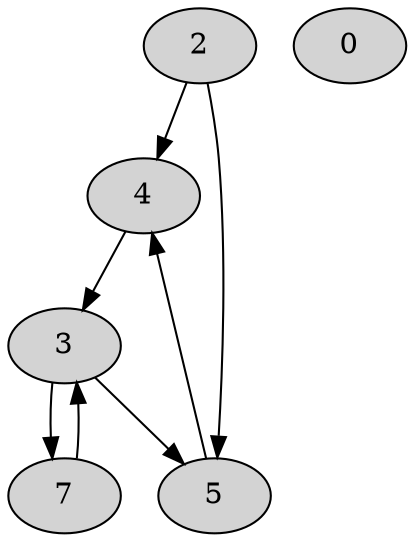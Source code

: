 digraph G {
	node [fontcolor=black style=filled]
	edge [fontcolor=grey fontsize=12]

	node [label=4] 4
	node [label=3] 3
	node [label=7] 7
	node [label=5] 5
	node [label=2] 2
	node [label=0] 0
	4 -> 3;
	3 -> 7;
	3 -> 5;
	7 -> 3;
	5 -> 4;
	2 -> 5;
	2 -> 4;

}